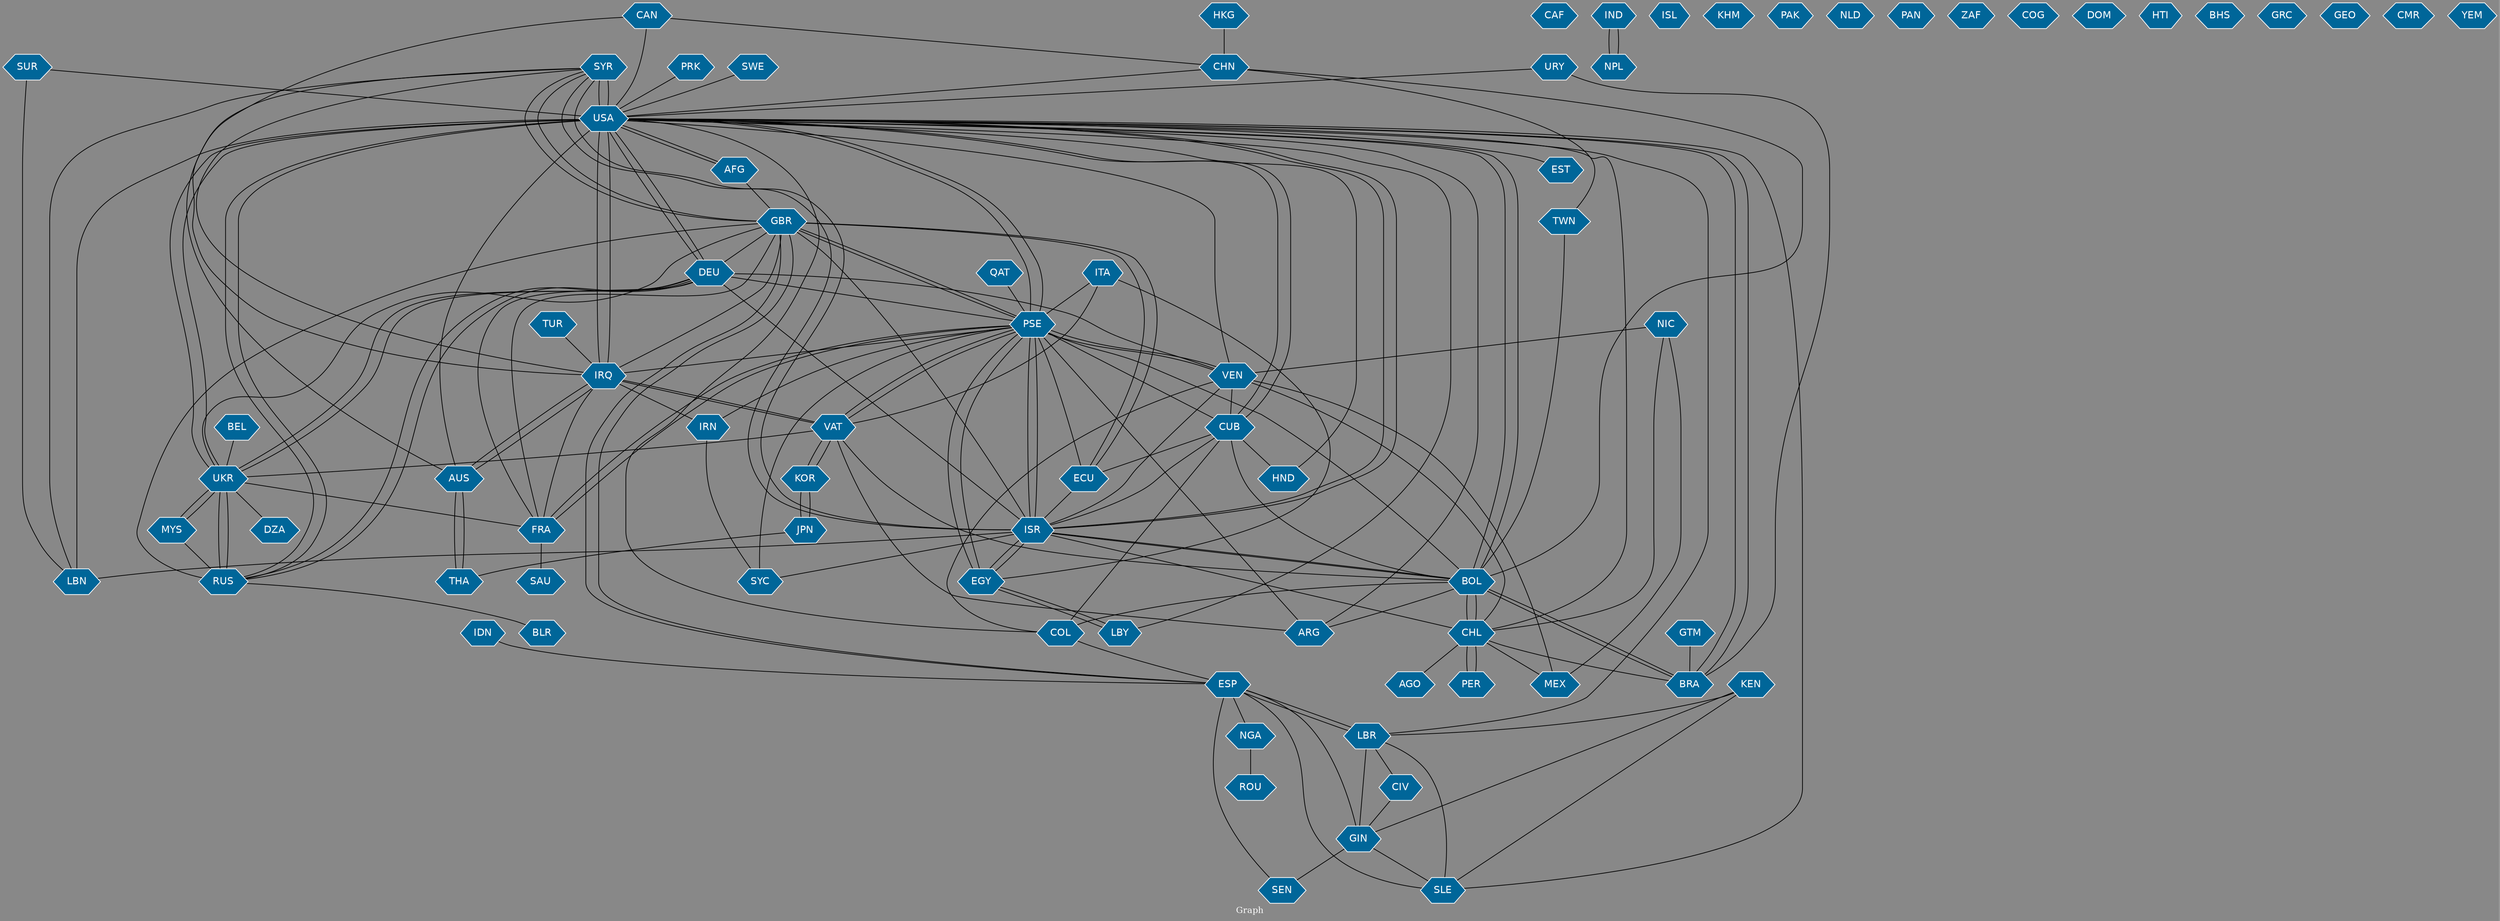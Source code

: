 // Countries together in item graph
graph {
	graph [bgcolor="#888888" fontcolor=white fontsize=12 label="Graph" outputorder=edgesfirst overlap=prism]
	node [color=white fillcolor="#006699" fontcolor=white fontname=Helvetica shape=hexagon style=filled]
	edge [arrowhead=open color=black fontcolor=white fontname=Courier fontsize=12]
		SYR [label=SYR]
		COL [label=COL]
		USA [label=USA]
		RUS [label=RUS]
		UKR [label=UKR]
		MYS [label=MYS]
		CAF [label=CAF]
		ISR [label=ISR]
		IRQ [label=IRQ]
		CUB [label=CUB]
		ECU [label=ECU]
		EGY [label=EGY]
		ESP [label=ESP]
		GBR [label=GBR]
		PSE [label=PSE]
		VAT [label=VAT]
		SAU [label=SAU]
		JPN [label=JPN]
		KOR [label=KOR]
		CHL [label=CHL]
		SEN [label=SEN]
		VEN [label=VEN]
		IND [label=IND]
		LBY [label=LBY]
		ISL [label=ISL]
		LBR [label=LBR]
		CHN [label=CHN]
		BOL [label=BOL]
		LBN [label=LBN]
		KHM [label=KHM]
		BRA [label=BRA]
		AUS [label=AUS]
		THA [label=THA]
		ARG [label=ARG]
		FRA [label=FRA]
		BEL [label=BEL]
		URY [label=URY]
		SYC [label=SYC]
		DEU [label=DEU]
		PER [label=PER]
		PRK [label=PRK]
		IRN [label=IRN]
		EST [label=EST]
		NGA [label=NGA]
		ITA [label=ITA]
		SLE [label=SLE]
		NPL [label=NPL]
		CAN [label=CAN]
		PAK [label=PAK]
		NLD [label=NLD]
		GTM [label=GTM]
		MEX [label=MEX]
		HND [label=HND]
		NIC [label=NIC]
		TUR [label=TUR]
		PAN [label=PAN]
		ZAF [label=ZAF]
		TWN [label=TWN]
		COG [label=COG]
		IDN [label=IDN]
		DZA [label=DZA]
		DOM [label=DOM]
		AFG [label=AFG]
		HTI [label=HTI]
		GIN [label=GIN]
		BHS [label=BHS]
		SUR [label=SUR]
		CIV [label=CIV]
		GRC [label=GRC]
		KEN [label=KEN]
		SWE [label=SWE]
		GEO [label=GEO]
		QAT [label=QAT]
		AGO [label=AGO]
		HKG [label=HKG]
		CMR [label=CMR]
		BLR [label=BLR]
		ROU [label=ROU]
		YEM [label=YEM]
			ISR -- SYC [weight=1]
			COL -- ESP [weight=1]
			UKR -- FRA [weight=1]
			IRQ -- GBR [weight=2]
			VAT -- ARG [weight=1]
			ESP -- SLE [weight=1]
			CAN -- USA [weight=1]
			CHN -- BOL [weight=1]
			AUS -- THA [weight=2]
			NIC -- VEN [weight=1]
			AUS -- IRQ [weight=1]
			URY -- USA [weight=1]
			CHN -- TWN [weight=1]
			DEU -- PSE [weight=2]
			SLE -- USA [weight=1]
			MYS -- RUS [weight=1]
			SEN -- ESP [weight=1]
			AFG -- GBR [weight=1]
			CUB -- ECU [weight=1]
			AFG -- USA [weight=1]
			BRA -- USA [weight=1]
			ESP -- GBR [weight=2]
			USA -- LBY [weight=1]
			ITA -- EGY [weight=1]
			ISR -- DEU [weight=1]
			PSE -- VAT [weight=1]
			FRA -- GBR [weight=1]
			RUS -- DEU [weight=2]
			CHL -- BOL [weight=1]
			GBR -- PSE [weight=2]
			CHL -- ISR [weight=1]
			IDN -- ESP [weight=2]
			CUB -- BOL [weight=1]
			PSE -- GBR [weight=1]
			PSE -- SYC [weight=2]
			GIN -- SEN [weight=1]
			PRK -- USA [weight=1]
			USA -- EST [weight=1]
			USA -- UKR [weight=5]
			ISR -- LBN [weight=2]
			LBR -- ESP [weight=2]
			UKR -- MYS [weight=2]
			IRN -- SYC [weight=1]
			GBR -- DEU [weight=1]
			PSE -- VEN [weight=1]
			CHL -- PER [weight=6]
			USA -- AFG [weight=1]
			DEU -- RUS [weight=3]
			PSE -- CUB [weight=2]
			IRQ -- IRN [weight=1]
			CHN -- USA [weight=1]
			BOL -- COL [weight=1]
			NIC -- MEX [weight=1]
			JPN -- THA [weight=1]
			ESP -- NGA [weight=1]
			EGY -- PSE [weight=9]
			KEN -- GIN [weight=1]
			CHL -- USA [weight=1]
			EGY -- ISR [weight=5]
			LBR -- CIV [weight=2]
			PER -- CHL [weight=1]
			ARG -- PSE [weight=1]
			KOR -- VAT [weight=2]
			GTM -- BRA [weight=1]
			USA -- SYR [weight=7]
			CAN -- CHN [weight=1]
			USA -- IRQ [weight=11]
			VEN -- MEX [weight=1]
			BEL -- UKR [weight=1]
			PSE -- EGY [weight=6]
			FRA -- SAU [weight=1]
			GIN -- SLE [weight=2]
			LBN -- SYR [weight=1]
			UKR -- USA [weight=2]
			USA -- RUS [weight=8]
			SUR -- LBN [weight=1]
			IRQ -- SYR [weight=2]
			PSE -- ISR [weight=42]
			HKG -- CHN [weight=1]
			ISR -- USA [weight=5]
			ECU -- GBR [weight=1]
			VAT -- UKR [weight=1]
			PSE -- BOL [weight=1]
			MYS -- UKR [weight=2]
			IRN -- PSE [weight=1]
			PSE -- USA [weight=4]
			FRA -- DEU [weight=2]
			CUB -- HND [weight=1]
			VEN -- CHL [weight=1]
			CHL -- MEX [weight=1]
			GBR -- SYR [weight=3]
			UKR -- DZA [weight=1]
			KEN -- LBR [weight=1]
			PSE -- FRA [weight=2]
			ISR -- PSE [weight=50]
			HND -- USA [weight=2]
			VAT -- BOL [weight=2]
			NPL -- IND [weight=1]
			KOR -- JPN [weight=1]
			CUB -- ISR [weight=1]
			THA -- AUS [weight=3]
			DEU -- UKR [weight=3]
			ESP -- LBR [weight=2]
			URY -- BRA [weight=1]
			BRA -- BOL [weight=1]
			VAT -- IRQ [weight=2]
			SWE -- USA [weight=1]
			BOL -- ISR [weight=1]
			TUR -- IRQ [weight=1]
			PSE -- ECU [weight=1]
			VEN -- ISR [weight=1]
			KEN -- SLE [weight=1]
			ISR -- GBR [weight=1]
			CAN -- IRQ [weight=1]
			LBR -- SLE [weight=2]
			VEN -- DEU [weight=1]
			ECU -- ISR [weight=1]
			FRA -- PSE [weight=2]
			USA -- PSE [weight=4]
			VAT -- KOR [weight=3]
			USA -- LBR [weight=2]
			LBR -- GIN [weight=4]
			LBY -- EGY [weight=1]
			IRQ -- FRA [weight=1]
			EGY -- LBY [weight=1]
			USA -- BRA [weight=1]
			USA -- BOL [weight=1]
			AUS -- USA [weight=1]
			USA -- ARG [weight=1]
			USA -- DEU [weight=1]
			VEN -- CUB [weight=1]
			ITA -- PSE [weight=1]
			CHL -- BRA [weight=2]
			SYR -- AUS [weight=1]
			USA -- ISR [weight=3]
			SYR -- USA [weight=10]
			UKR -- DEU [weight=4]
			UKR -- RUS [weight=23]
			BOL -- BRA [weight=1]
			ESP -- GIN [weight=1]
			SUR -- USA [weight=1]
			GBR -- ESP [weight=1]
			ISR -- SYR [weight=1]
			PSE -- IRQ [weight=1]
			IRQ -- AUS [weight=2]
			IRQ -- USA [weight=18]
			NGA -- ROU [weight=1]
			NIC -- CHL [weight=1]
			SYR -- ISR [weight=1]
			CIV -- GIN [weight=2]
			LBN -- USA [weight=1]
			TWN -- BOL [weight=1]
			VEN -- COL [weight=1]
			CHL -- AGO [weight=1]
			JPN -- KOR [weight=1]
			CUB -- COL [weight=1]
			VEN -- PSE [weight=2]
			QAT -- PSE [weight=1]
			BOL -- USA [weight=1]
			GBR -- UKR [weight=1]
			BOL -- ARG [weight=1]
			VAT -- PSE [weight=1]
			ISR -- BOL [weight=1]
			ITA -- VAT [weight=1]
			RUS -- USA [weight=4]
			USA -- CUB [weight=1]
			DEU -- USA [weight=1]
			USA -- VEN [weight=1]
			RUS -- GBR [weight=1]
			RUS -- BLR [weight=1]
			CUB -- USA [weight=2]
			GBR -- ECU [weight=1]
			COL -- USA [weight=1]
			BOL -- CHL [weight=4]
			RUS -- UKR [weight=29]
			ISR -- EGY [weight=2]
			SYR -- GBR [weight=1]
			IRQ -- VAT [weight=1]
			IND -- NPL [weight=1]
}